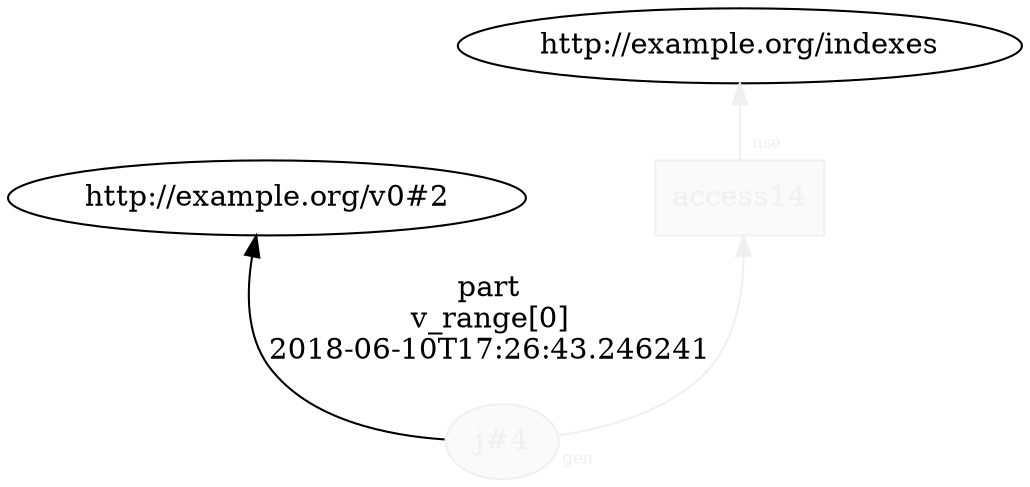digraph "PROV" { size="16,12"; rankdir="BT";
"http://example.org/j#4" [fillcolor="#FAFAFA",color="#F0F0F0",style="filled",fontcolor="#F0F0F0",label="j#4",URL="http://example.org/j#4"]
"http://example.org/j#4" -> "http://example.org/v0#2" [fontsize="14",distance="1.5",angle="60.0",rotation="20",label="part
v_range[0]
2018-06-10T17:26:43.246241"]
"http://example.org/access14" [fillcolor="#FAFAFA",color="#F0F0F0",shape="polygon",sides="4",style="filled",fontcolor="#F0F0F0",label="access14",URL="http://example.org/access14"]
"http://example.org/access14" -> "http://example.org/indexes" [labelfontsize="8",labeldistance="1.5",labelangle="60.0",rotation="20",taillabel="use",fontcolor="#F0F0F0",color="#F0F0F0"]
"http://example.org/j#4" -> "http://example.org/access14" [labelfontsize="8",labeldistance="1.5",labelangle="60.0",rotation="20",taillabel="gen",fontcolor="#F0F0F0",color="#F0F0F0"]
}